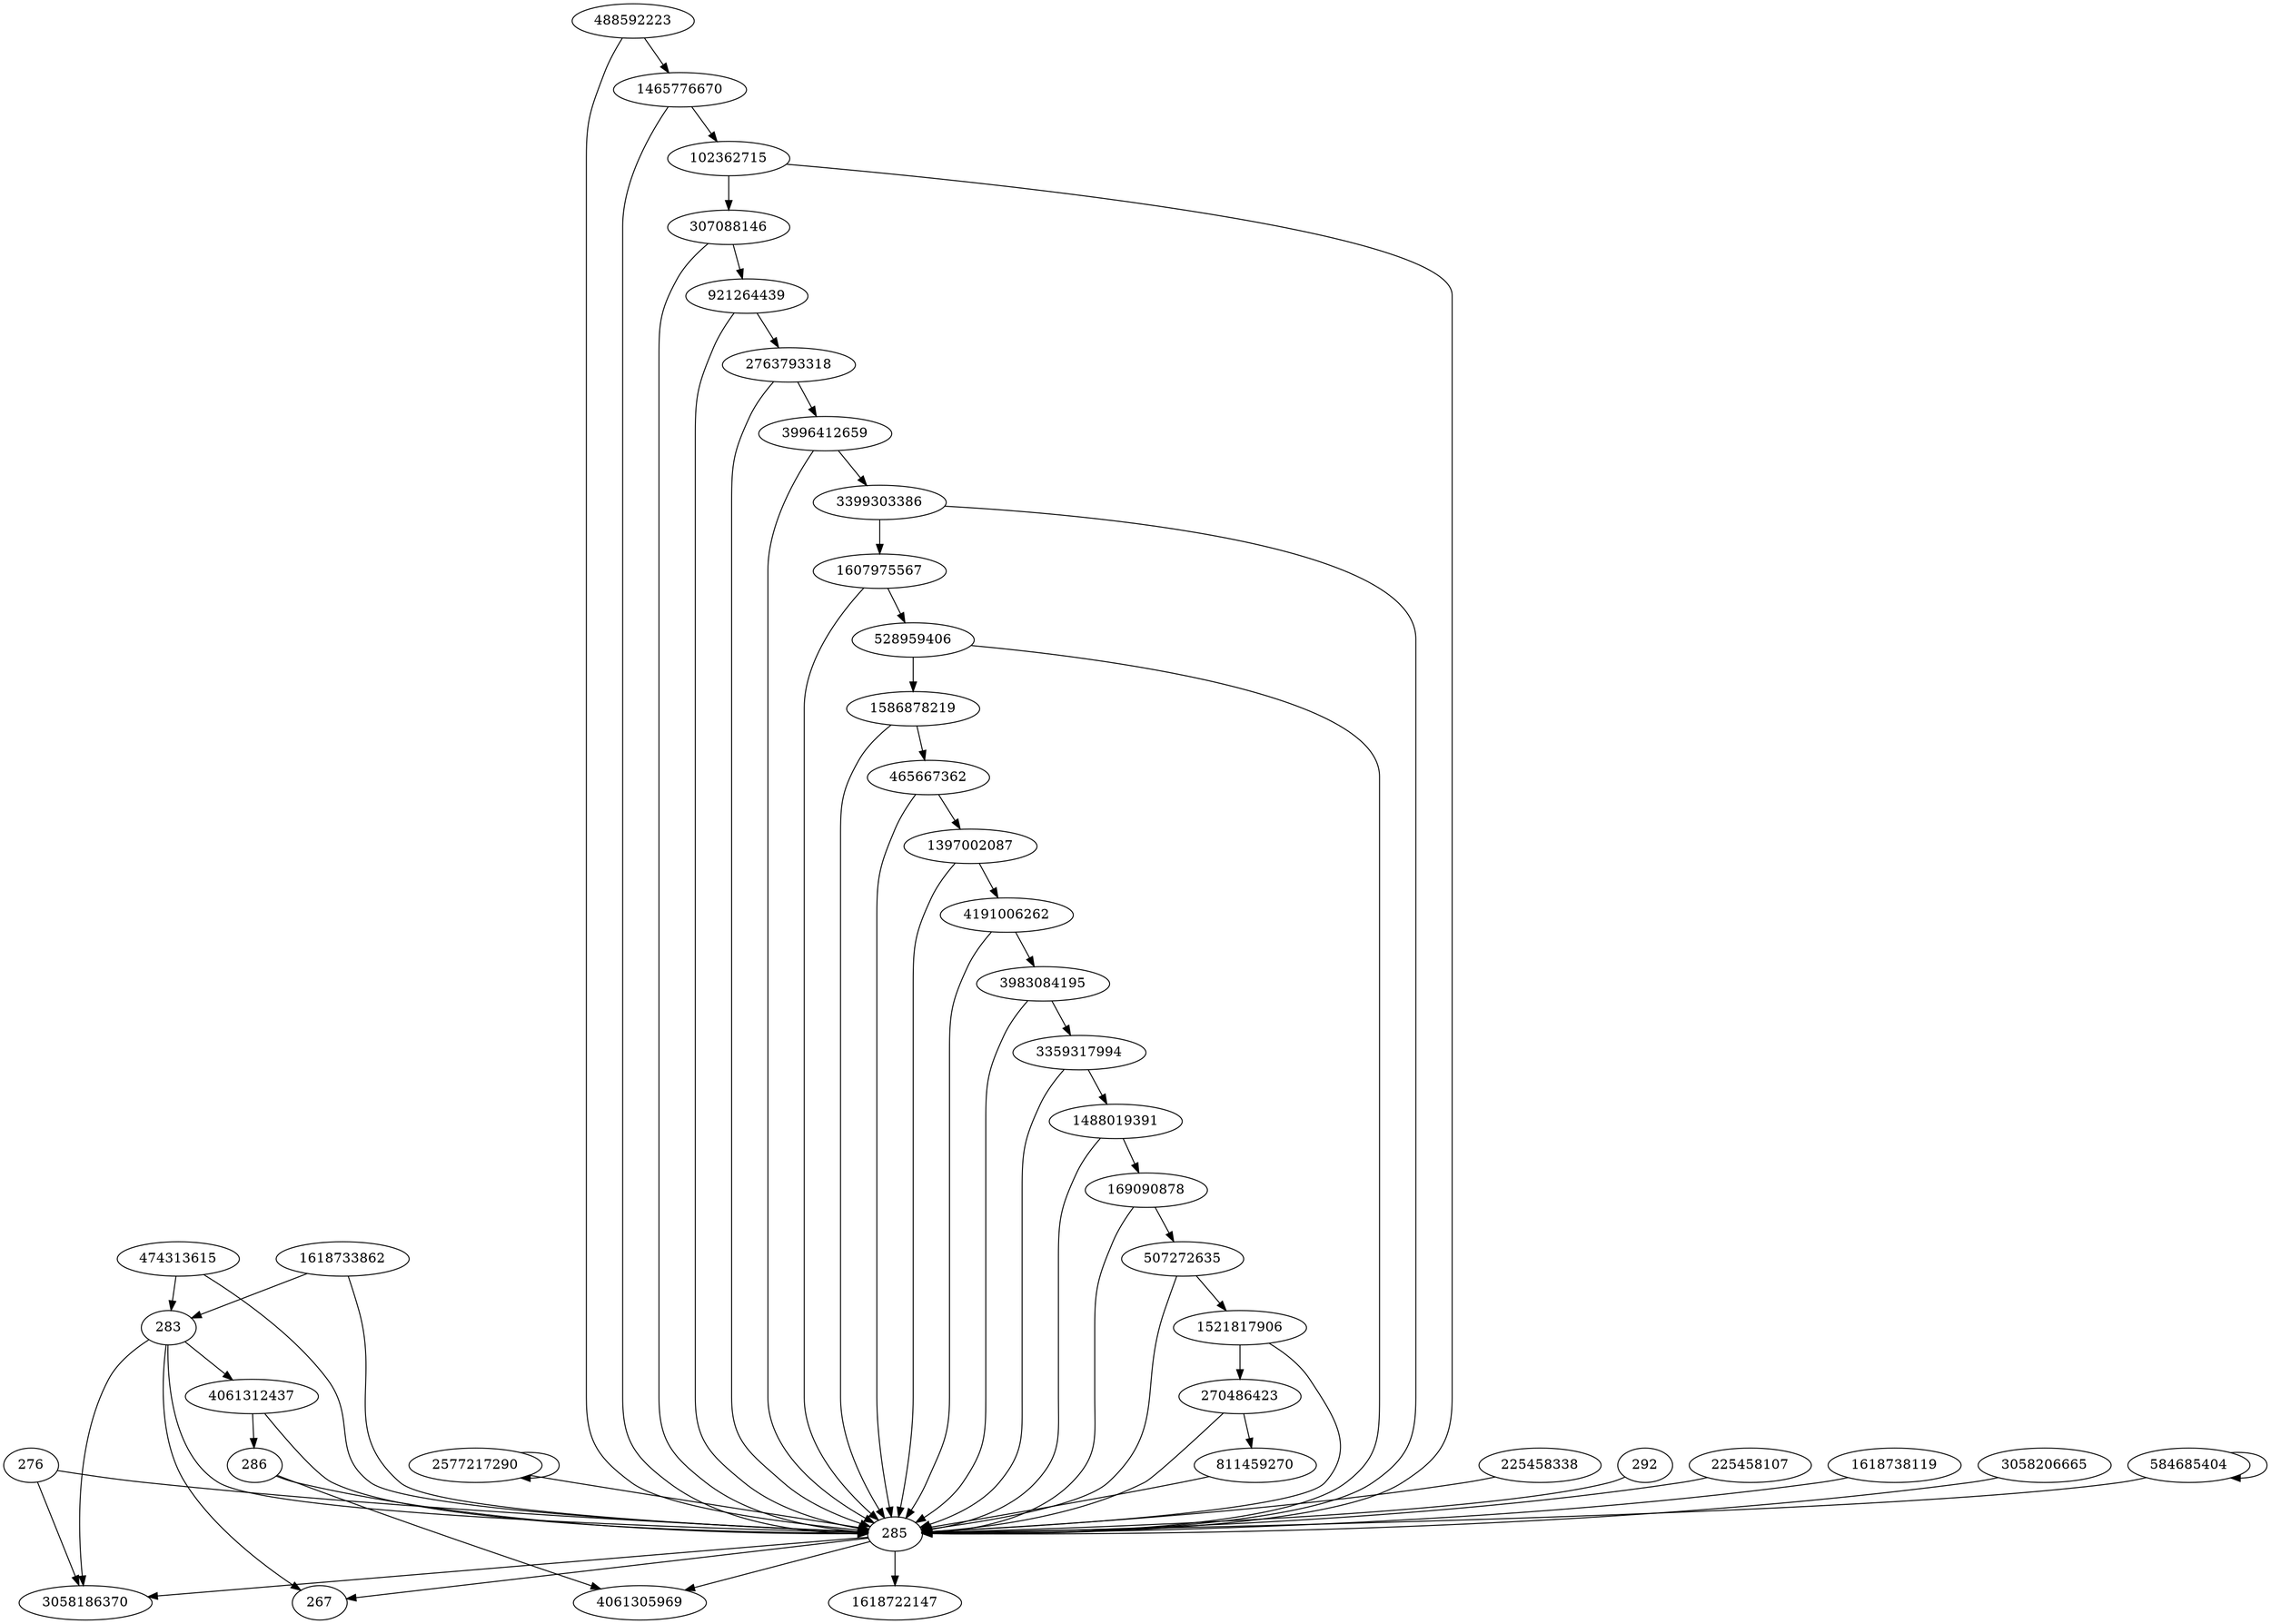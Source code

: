 digraph  {
3058186370;
2577217290;
1586878219;
267;
474313615;
1607975567;
307088146;
276;
270486423;
283;
285;
1465776670;
286;
225458338;
465667362;
292;
3983084195;
2763793318;
1618733862;
528959406;
1521817906;
4061312437;
4191006262;
921264439;
225458107;
507272635;
169090878;
1488019391;
811459270;
1618738119;
3058206665;
3399303386;
102362715;
584685404;
488592223;
1618722147;
1397002087;
3359317994;
4061305969;
3996412659;
2577217290 -> 285;
2577217290 -> 2577217290;
1586878219 -> 285;
1586878219 -> 465667362;
474313615 -> 285;
474313615 -> 283;
1607975567 -> 285;
1607975567 -> 528959406;
307088146 -> 285;
307088146 -> 921264439;
276 -> 3058186370;
276 -> 285;
270486423 -> 285;
270486423 -> 811459270;
283 -> 285;
283 -> 3058186370;
283 -> 267;
283 -> 4061312437;
285 -> 3058186370;
285 -> 267;
285 -> 4061305969;
285 -> 1618722147;
1465776670 -> 285;
1465776670 -> 102362715;
286 -> 285;
286 -> 4061305969;
225458338 -> 285;
465667362 -> 285;
465667362 -> 1397002087;
292 -> 285;
3983084195 -> 285;
3983084195 -> 3359317994;
2763793318 -> 285;
2763793318 -> 3996412659;
1618733862 -> 283;
1618733862 -> 285;
528959406 -> 285;
528959406 -> 1586878219;
1521817906 -> 285;
1521817906 -> 270486423;
4061312437 -> 285;
4061312437 -> 286;
4191006262 -> 285;
4191006262 -> 3983084195;
921264439 -> 285;
921264439 -> 2763793318;
225458107 -> 285;
507272635 -> 285;
507272635 -> 1521817906;
169090878 -> 285;
169090878 -> 507272635;
1488019391 -> 285;
1488019391 -> 169090878;
811459270 -> 285;
1618738119 -> 285;
3058206665 -> 285;
3399303386 -> 285;
3399303386 -> 1607975567;
102362715 -> 285;
102362715 -> 307088146;
584685404 -> 584685404;
584685404 -> 285;
488592223 -> 285;
488592223 -> 1465776670;
1397002087 -> 285;
1397002087 -> 4191006262;
3359317994 -> 285;
3359317994 -> 1488019391;
3996412659 -> 285;
3996412659 -> 3399303386;
}
